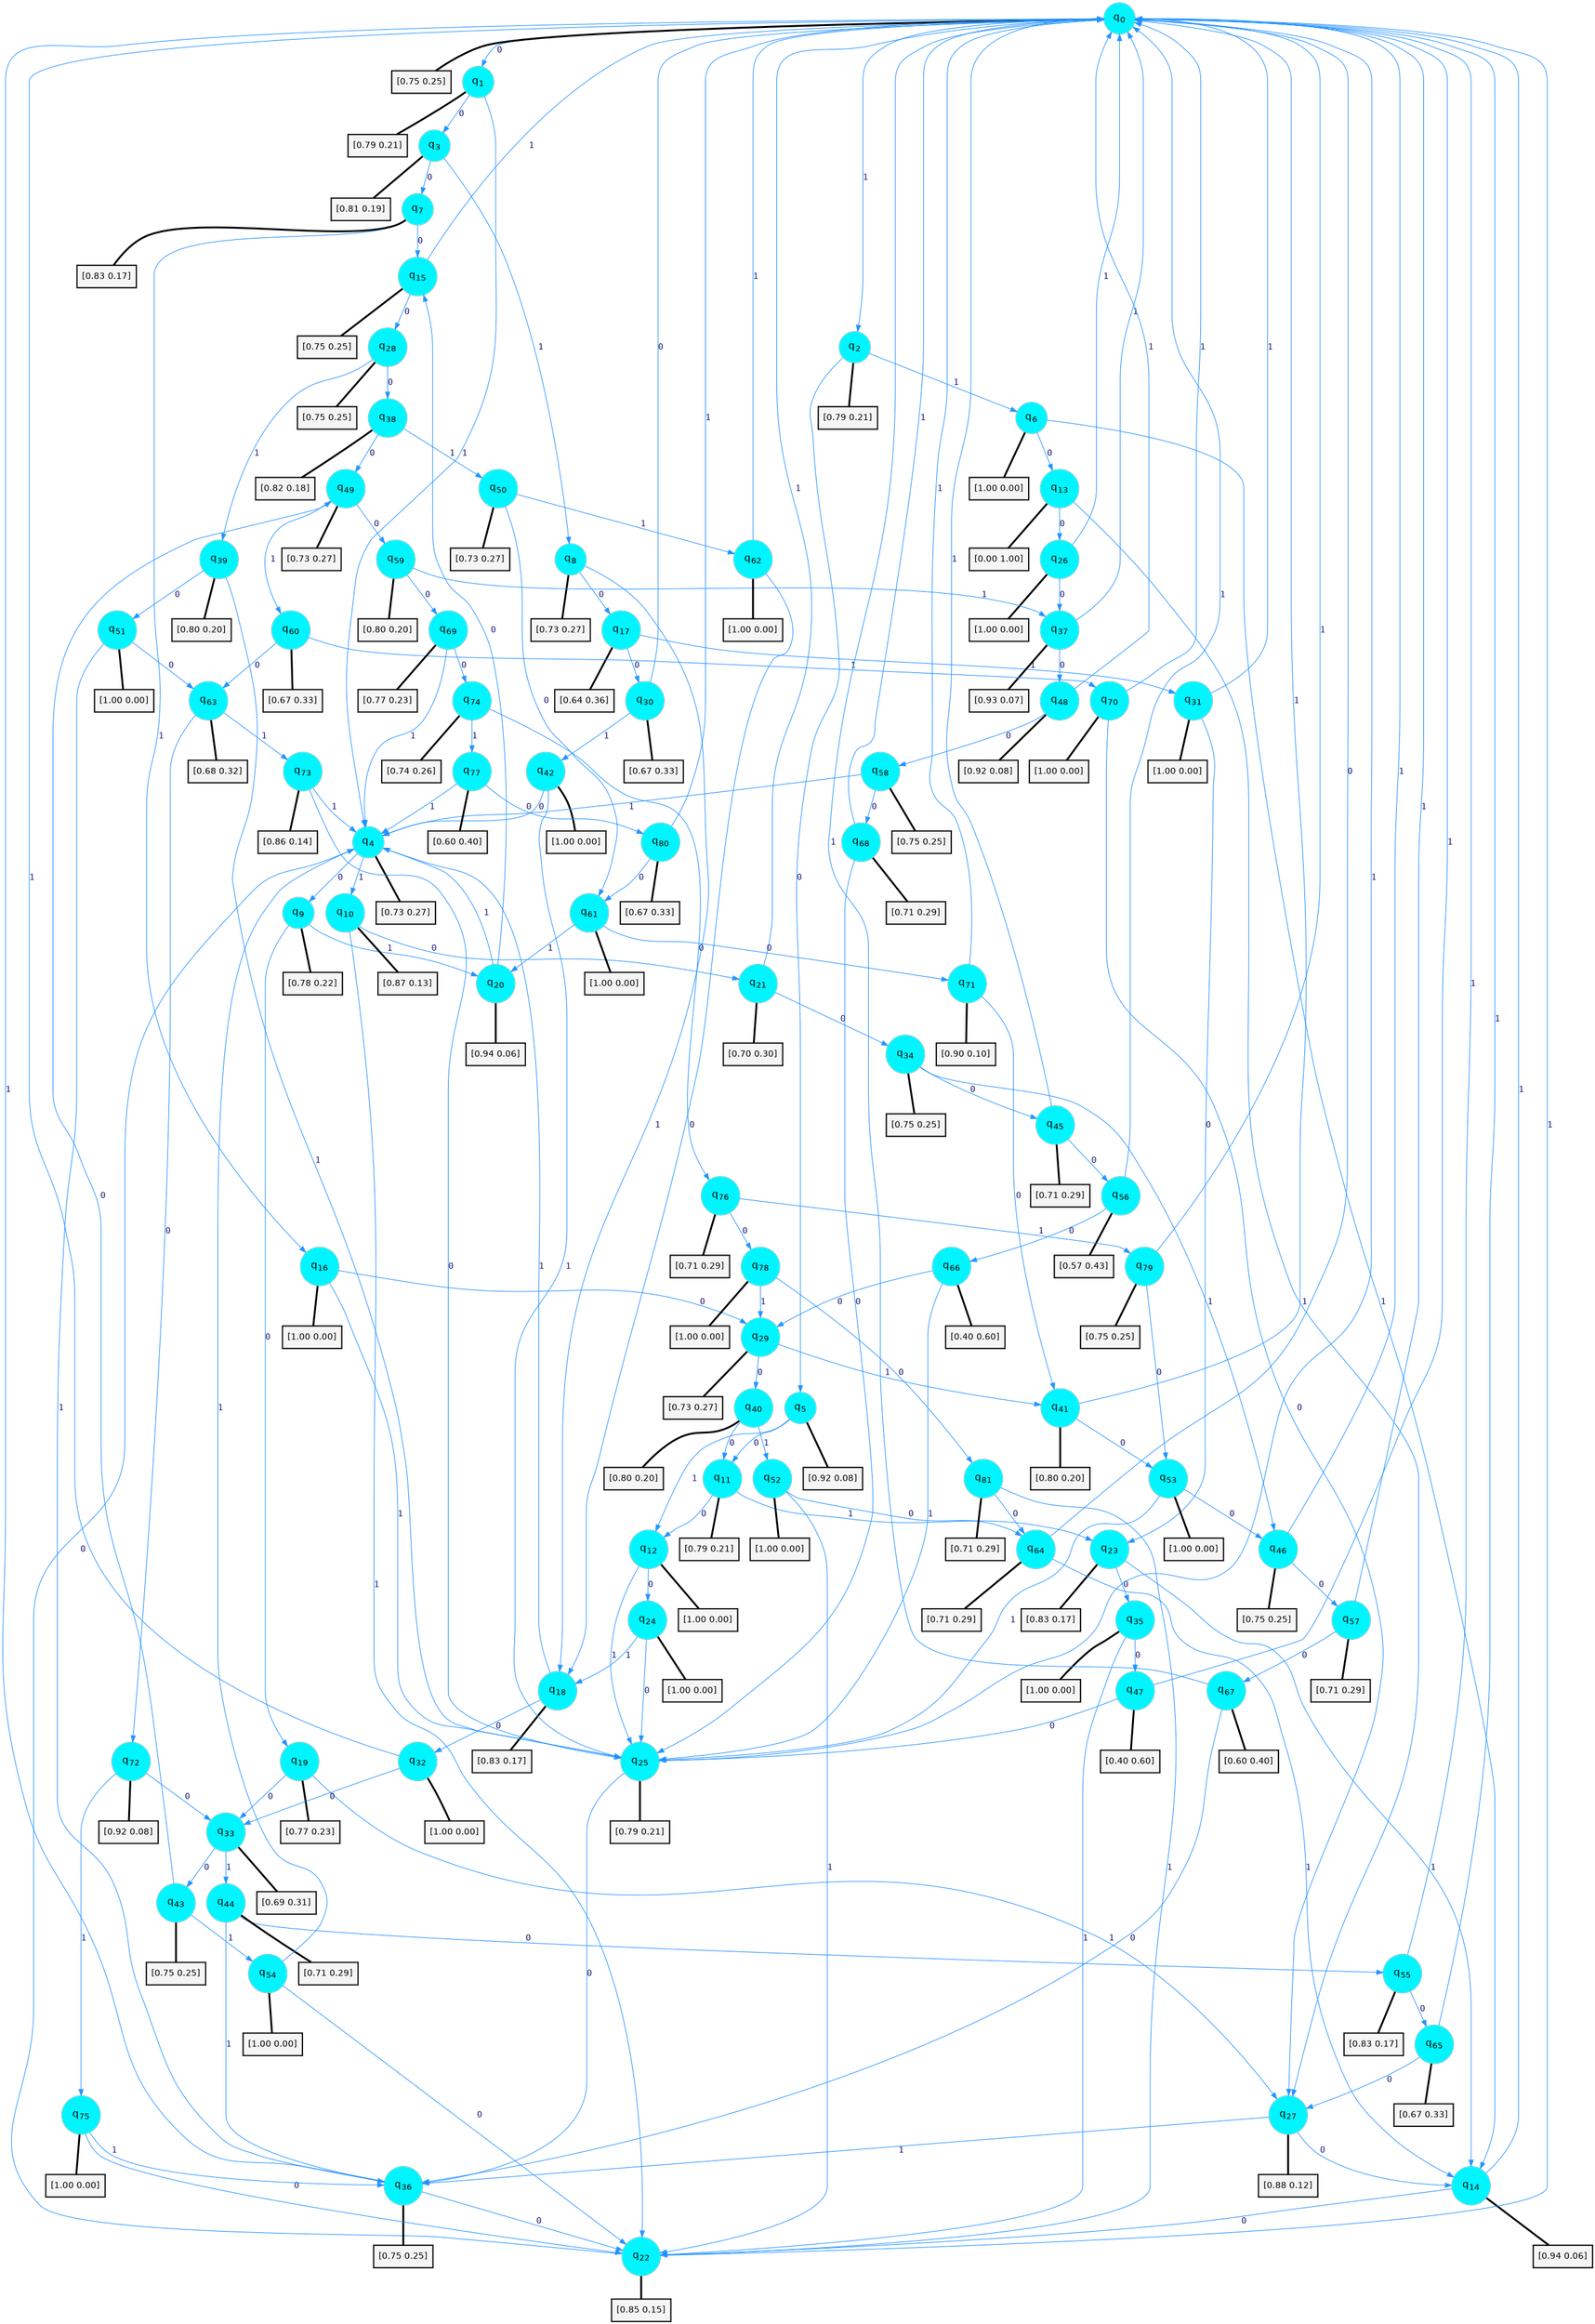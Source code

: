 digraph G {
graph [
bgcolor=transparent, dpi=300, rankdir=TD, size="40,25"];
node [
color=gray, fillcolor=turquoise1, fontcolor=black, fontname=Helvetica, fontsize=16, fontweight=bold, shape=circle, style=filled];
edge [
arrowsize=1, color=dodgerblue1, fontcolor=midnightblue, fontname=courier, fontweight=bold, penwidth=1, style=solid, weight=20];
0[label=<q<SUB>0</SUB>>];
1[label=<q<SUB>1</SUB>>];
2[label=<q<SUB>2</SUB>>];
3[label=<q<SUB>3</SUB>>];
4[label=<q<SUB>4</SUB>>];
5[label=<q<SUB>5</SUB>>];
6[label=<q<SUB>6</SUB>>];
7[label=<q<SUB>7</SUB>>];
8[label=<q<SUB>8</SUB>>];
9[label=<q<SUB>9</SUB>>];
10[label=<q<SUB>10</SUB>>];
11[label=<q<SUB>11</SUB>>];
12[label=<q<SUB>12</SUB>>];
13[label=<q<SUB>13</SUB>>];
14[label=<q<SUB>14</SUB>>];
15[label=<q<SUB>15</SUB>>];
16[label=<q<SUB>16</SUB>>];
17[label=<q<SUB>17</SUB>>];
18[label=<q<SUB>18</SUB>>];
19[label=<q<SUB>19</SUB>>];
20[label=<q<SUB>20</SUB>>];
21[label=<q<SUB>21</SUB>>];
22[label=<q<SUB>22</SUB>>];
23[label=<q<SUB>23</SUB>>];
24[label=<q<SUB>24</SUB>>];
25[label=<q<SUB>25</SUB>>];
26[label=<q<SUB>26</SUB>>];
27[label=<q<SUB>27</SUB>>];
28[label=<q<SUB>28</SUB>>];
29[label=<q<SUB>29</SUB>>];
30[label=<q<SUB>30</SUB>>];
31[label=<q<SUB>31</SUB>>];
32[label=<q<SUB>32</SUB>>];
33[label=<q<SUB>33</SUB>>];
34[label=<q<SUB>34</SUB>>];
35[label=<q<SUB>35</SUB>>];
36[label=<q<SUB>36</SUB>>];
37[label=<q<SUB>37</SUB>>];
38[label=<q<SUB>38</SUB>>];
39[label=<q<SUB>39</SUB>>];
40[label=<q<SUB>40</SUB>>];
41[label=<q<SUB>41</SUB>>];
42[label=<q<SUB>42</SUB>>];
43[label=<q<SUB>43</SUB>>];
44[label=<q<SUB>44</SUB>>];
45[label=<q<SUB>45</SUB>>];
46[label=<q<SUB>46</SUB>>];
47[label=<q<SUB>47</SUB>>];
48[label=<q<SUB>48</SUB>>];
49[label=<q<SUB>49</SUB>>];
50[label=<q<SUB>50</SUB>>];
51[label=<q<SUB>51</SUB>>];
52[label=<q<SUB>52</SUB>>];
53[label=<q<SUB>53</SUB>>];
54[label=<q<SUB>54</SUB>>];
55[label=<q<SUB>55</SUB>>];
56[label=<q<SUB>56</SUB>>];
57[label=<q<SUB>57</SUB>>];
58[label=<q<SUB>58</SUB>>];
59[label=<q<SUB>59</SUB>>];
60[label=<q<SUB>60</SUB>>];
61[label=<q<SUB>61</SUB>>];
62[label=<q<SUB>62</SUB>>];
63[label=<q<SUB>63</SUB>>];
64[label=<q<SUB>64</SUB>>];
65[label=<q<SUB>65</SUB>>];
66[label=<q<SUB>66</SUB>>];
67[label=<q<SUB>67</SUB>>];
68[label=<q<SUB>68</SUB>>];
69[label=<q<SUB>69</SUB>>];
70[label=<q<SUB>70</SUB>>];
71[label=<q<SUB>71</SUB>>];
72[label=<q<SUB>72</SUB>>];
73[label=<q<SUB>73</SUB>>];
74[label=<q<SUB>74</SUB>>];
75[label=<q<SUB>75</SUB>>];
76[label=<q<SUB>76</SUB>>];
77[label=<q<SUB>77</SUB>>];
78[label=<q<SUB>78</SUB>>];
79[label=<q<SUB>79</SUB>>];
80[label=<q<SUB>80</SUB>>];
81[label=<q<SUB>81</SUB>>];
82[label="[0.75 0.25]", shape=box,fontcolor=black, fontname=Helvetica, fontsize=14, penwidth=2, fillcolor=whitesmoke,color=black];
83[label="[0.79 0.21]", shape=box,fontcolor=black, fontname=Helvetica, fontsize=14, penwidth=2, fillcolor=whitesmoke,color=black];
84[label="[0.79 0.21]", shape=box,fontcolor=black, fontname=Helvetica, fontsize=14, penwidth=2, fillcolor=whitesmoke,color=black];
85[label="[0.81 0.19]", shape=box,fontcolor=black, fontname=Helvetica, fontsize=14, penwidth=2, fillcolor=whitesmoke,color=black];
86[label="[0.73 0.27]", shape=box,fontcolor=black, fontname=Helvetica, fontsize=14, penwidth=2, fillcolor=whitesmoke,color=black];
87[label="[0.92 0.08]", shape=box,fontcolor=black, fontname=Helvetica, fontsize=14, penwidth=2, fillcolor=whitesmoke,color=black];
88[label="[1.00 0.00]", shape=box,fontcolor=black, fontname=Helvetica, fontsize=14, penwidth=2, fillcolor=whitesmoke,color=black];
89[label="[0.83 0.17]", shape=box,fontcolor=black, fontname=Helvetica, fontsize=14, penwidth=2, fillcolor=whitesmoke,color=black];
90[label="[0.73 0.27]", shape=box,fontcolor=black, fontname=Helvetica, fontsize=14, penwidth=2, fillcolor=whitesmoke,color=black];
91[label="[0.78 0.22]", shape=box,fontcolor=black, fontname=Helvetica, fontsize=14, penwidth=2, fillcolor=whitesmoke,color=black];
92[label="[0.87 0.13]", shape=box,fontcolor=black, fontname=Helvetica, fontsize=14, penwidth=2, fillcolor=whitesmoke,color=black];
93[label="[0.79 0.21]", shape=box,fontcolor=black, fontname=Helvetica, fontsize=14, penwidth=2, fillcolor=whitesmoke,color=black];
94[label="[1.00 0.00]", shape=box,fontcolor=black, fontname=Helvetica, fontsize=14, penwidth=2, fillcolor=whitesmoke,color=black];
95[label="[0.00 1.00]", shape=box,fontcolor=black, fontname=Helvetica, fontsize=14, penwidth=2, fillcolor=whitesmoke,color=black];
96[label="[0.94 0.06]", shape=box,fontcolor=black, fontname=Helvetica, fontsize=14, penwidth=2, fillcolor=whitesmoke,color=black];
97[label="[0.75 0.25]", shape=box,fontcolor=black, fontname=Helvetica, fontsize=14, penwidth=2, fillcolor=whitesmoke,color=black];
98[label="[1.00 0.00]", shape=box,fontcolor=black, fontname=Helvetica, fontsize=14, penwidth=2, fillcolor=whitesmoke,color=black];
99[label="[0.64 0.36]", shape=box,fontcolor=black, fontname=Helvetica, fontsize=14, penwidth=2, fillcolor=whitesmoke,color=black];
100[label="[0.83 0.17]", shape=box,fontcolor=black, fontname=Helvetica, fontsize=14, penwidth=2, fillcolor=whitesmoke,color=black];
101[label="[0.77 0.23]", shape=box,fontcolor=black, fontname=Helvetica, fontsize=14, penwidth=2, fillcolor=whitesmoke,color=black];
102[label="[0.94 0.06]", shape=box,fontcolor=black, fontname=Helvetica, fontsize=14, penwidth=2, fillcolor=whitesmoke,color=black];
103[label="[0.70 0.30]", shape=box,fontcolor=black, fontname=Helvetica, fontsize=14, penwidth=2, fillcolor=whitesmoke,color=black];
104[label="[0.85 0.15]", shape=box,fontcolor=black, fontname=Helvetica, fontsize=14, penwidth=2, fillcolor=whitesmoke,color=black];
105[label="[0.83 0.17]", shape=box,fontcolor=black, fontname=Helvetica, fontsize=14, penwidth=2, fillcolor=whitesmoke,color=black];
106[label="[1.00 0.00]", shape=box,fontcolor=black, fontname=Helvetica, fontsize=14, penwidth=2, fillcolor=whitesmoke,color=black];
107[label="[0.79 0.21]", shape=box,fontcolor=black, fontname=Helvetica, fontsize=14, penwidth=2, fillcolor=whitesmoke,color=black];
108[label="[1.00 0.00]", shape=box,fontcolor=black, fontname=Helvetica, fontsize=14, penwidth=2, fillcolor=whitesmoke,color=black];
109[label="[0.88 0.12]", shape=box,fontcolor=black, fontname=Helvetica, fontsize=14, penwidth=2, fillcolor=whitesmoke,color=black];
110[label="[0.75 0.25]", shape=box,fontcolor=black, fontname=Helvetica, fontsize=14, penwidth=2, fillcolor=whitesmoke,color=black];
111[label="[0.73 0.27]", shape=box,fontcolor=black, fontname=Helvetica, fontsize=14, penwidth=2, fillcolor=whitesmoke,color=black];
112[label="[0.67 0.33]", shape=box,fontcolor=black, fontname=Helvetica, fontsize=14, penwidth=2, fillcolor=whitesmoke,color=black];
113[label="[1.00 0.00]", shape=box,fontcolor=black, fontname=Helvetica, fontsize=14, penwidth=2, fillcolor=whitesmoke,color=black];
114[label="[1.00 0.00]", shape=box,fontcolor=black, fontname=Helvetica, fontsize=14, penwidth=2, fillcolor=whitesmoke,color=black];
115[label="[0.69 0.31]", shape=box,fontcolor=black, fontname=Helvetica, fontsize=14, penwidth=2, fillcolor=whitesmoke,color=black];
116[label="[0.75 0.25]", shape=box,fontcolor=black, fontname=Helvetica, fontsize=14, penwidth=2, fillcolor=whitesmoke,color=black];
117[label="[1.00 0.00]", shape=box,fontcolor=black, fontname=Helvetica, fontsize=14, penwidth=2, fillcolor=whitesmoke,color=black];
118[label="[0.75 0.25]", shape=box,fontcolor=black, fontname=Helvetica, fontsize=14, penwidth=2, fillcolor=whitesmoke,color=black];
119[label="[0.93 0.07]", shape=box,fontcolor=black, fontname=Helvetica, fontsize=14, penwidth=2, fillcolor=whitesmoke,color=black];
120[label="[0.82 0.18]", shape=box,fontcolor=black, fontname=Helvetica, fontsize=14, penwidth=2, fillcolor=whitesmoke,color=black];
121[label="[0.80 0.20]", shape=box,fontcolor=black, fontname=Helvetica, fontsize=14, penwidth=2, fillcolor=whitesmoke,color=black];
122[label="[0.80 0.20]", shape=box,fontcolor=black, fontname=Helvetica, fontsize=14, penwidth=2, fillcolor=whitesmoke,color=black];
123[label="[0.80 0.20]", shape=box,fontcolor=black, fontname=Helvetica, fontsize=14, penwidth=2, fillcolor=whitesmoke,color=black];
124[label="[1.00 0.00]", shape=box,fontcolor=black, fontname=Helvetica, fontsize=14, penwidth=2, fillcolor=whitesmoke,color=black];
125[label="[0.75 0.25]", shape=box,fontcolor=black, fontname=Helvetica, fontsize=14, penwidth=2, fillcolor=whitesmoke,color=black];
126[label="[0.71 0.29]", shape=box,fontcolor=black, fontname=Helvetica, fontsize=14, penwidth=2, fillcolor=whitesmoke,color=black];
127[label="[0.71 0.29]", shape=box,fontcolor=black, fontname=Helvetica, fontsize=14, penwidth=2, fillcolor=whitesmoke,color=black];
128[label="[0.75 0.25]", shape=box,fontcolor=black, fontname=Helvetica, fontsize=14, penwidth=2, fillcolor=whitesmoke,color=black];
129[label="[0.40 0.60]", shape=box,fontcolor=black, fontname=Helvetica, fontsize=14, penwidth=2, fillcolor=whitesmoke,color=black];
130[label="[0.92 0.08]", shape=box,fontcolor=black, fontname=Helvetica, fontsize=14, penwidth=2, fillcolor=whitesmoke,color=black];
131[label="[0.73 0.27]", shape=box,fontcolor=black, fontname=Helvetica, fontsize=14, penwidth=2, fillcolor=whitesmoke,color=black];
132[label="[0.73 0.27]", shape=box,fontcolor=black, fontname=Helvetica, fontsize=14, penwidth=2, fillcolor=whitesmoke,color=black];
133[label="[1.00 0.00]", shape=box,fontcolor=black, fontname=Helvetica, fontsize=14, penwidth=2, fillcolor=whitesmoke,color=black];
134[label="[1.00 0.00]", shape=box,fontcolor=black, fontname=Helvetica, fontsize=14, penwidth=2, fillcolor=whitesmoke,color=black];
135[label="[1.00 0.00]", shape=box,fontcolor=black, fontname=Helvetica, fontsize=14, penwidth=2, fillcolor=whitesmoke,color=black];
136[label="[1.00 0.00]", shape=box,fontcolor=black, fontname=Helvetica, fontsize=14, penwidth=2, fillcolor=whitesmoke,color=black];
137[label="[0.83 0.17]", shape=box,fontcolor=black, fontname=Helvetica, fontsize=14, penwidth=2, fillcolor=whitesmoke,color=black];
138[label="[0.57 0.43]", shape=box,fontcolor=black, fontname=Helvetica, fontsize=14, penwidth=2, fillcolor=whitesmoke,color=black];
139[label="[0.71 0.29]", shape=box,fontcolor=black, fontname=Helvetica, fontsize=14, penwidth=2, fillcolor=whitesmoke,color=black];
140[label="[0.75 0.25]", shape=box,fontcolor=black, fontname=Helvetica, fontsize=14, penwidth=2, fillcolor=whitesmoke,color=black];
141[label="[0.80 0.20]", shape=box,fontcolor=black, fontname=Helvetica, fontsize=14, penwidth=2, fillcolor=whitesmoke,color=black];
142[label="[0.67 0.33]", shape=box,fontcolor=black, fontname=Helvetica, fontsize=14, penwidth=2, fillcolor=whitesmoke,color=black];
143[label="[1.00 0.00]", shape=box,fontcolor=black, fontname=Helvetica, fontsize=14, penwidth=2, fillcolor=whitesmoke,color=black];
144[label="[1.00 0.00]", shape=box,fontcolor=black, fontname=Helvetica, fontsize=14, penwidth=2, fillcolor=whitesmoke,color=black];
145[label="[0.68 0.32]", shape=box,fontcolor=black, fontname=Helvetica, fontsize=14, penwidth=2, fillcolor=whitesmoke,color=black];
146[label="[0.71 0.29]", shape=box,fontcolor=black, fontname=Helvetica, fontsize=14, penwidth=2, fillcolor=whitesmoke,color=black];
147[label="[0.67 0.33]", shape=box,fontcolor=black, fontname=Helvetica, fontsize=14, penwidth=2, fillcolor=whitesmoke,color=black];
148[label="[0.40 0.60]", shape=box,fontcolor=black, fontname=Helvetica, fontsize=14, penwidth=2, fillcolor=whitesmoke,color=black];
149[label="[0.60 0.40]", shape=box,fontcolor=black, fontname=Helvetica, fontsize=14, penwidth=2, fillcolor=whitesmoke,color=black];
150[label="[0.71 0.29]", shape=box,fontcolor=black, fontname=Helvetica, fontsize=14, penwidth=2, fillcolor=whitesmoke,color=black];
151[label="[0.77 0.23]", shape=box,fontcolor=black, fontname=Helvetica, fontsize=14, penwidth=2, fillcolor=whitesmoke,color=black];
152[label="[1.00 0.00]", shape=box,fontcolor=black, fontname=Helvetica, fontsize=14, penwidth=2, fillcolor=whitesmoke,color=black];
153[label="[0.90 0.10]", shape=box,fontcolor=black, fontname=Helvetica, fontsize=14, penwidth=2, fillcolor=whitesmoke,color=black];
154[label="[0.92 0.08]", shape=box,fontcolor=black, fontname=Helvetica, fontsize=14, penwidth=2, fillcolor=whitesmoke,color=black];
155[label="[0.86 0.14]", shape=box,fontcolor=black, fontname=Helvetica, fontsize=14, penwidth=2, fillcolor=whitesmoke,color=black];
156[label="[0.74 0.26]", shape=box,fontcolor=black, fontname=Helvetica, fontsize=14, penwidth=2, fillcolor=whitesmoke,color=black];
157[label="[1.00 0.00]", shape=box,fontcolor=black, fontname=Helvetica, fontsize=14, penwidth=2, fillcolor=whitesmoke,color=black];
158[label="[0.71 0.29]", shape=box,fontcolor=black, fontname=Helvetica, fontsize=14, penwidth=2, fillcolor=whitesmoke,color=black];
159[label="[0.60 0.40]", shape=box,fontcolor=black, fontname=Helvetica, fontsize=14, penwidth=2, fillcolor=whitesmoke,color=black];
160[label="[1.00 0.00]", shape=box,fontcolor=black, fontname=Helvetica, fontsize=14, penwidth=2, fillcolor=whitesmoke,color=black];
161[label="[0.75 0.25]", shape=box,fontcolor=black, fontname=Helvetica, fontsize=14, penwidth=2, fillcolor=whitesmoke,color=black];
162[label="[0.67 0.33]", shape=box,fontcolor=black, fontname=Helvetica, fontsize=14, penwidth=2, fillcolor=whitesmoke,color=black];
163[label="[0.71 0.29]", shape=box,fontcolor=black, fontname=Helvetica, fontsize=14, penwidth=2, fillcolor=whitesmoke,color=black];
0->1 [label=0];
0->2 [label=1];
0->82 [arrowhead=none, penwidth=3,color=black];
1->3 [label=0];
1->4 [label=1];
1->83 [arrowhead=none, penwidth=3,color=black];
2->5 [label=0];
2->6 [label=1];
2->84 [arrowhead=none, penwidth=3,color=black];
3->7 [label=0];
3->8 [label=1];
3->85 [arrowhead=none, penwidth=3,color=black];
4->9 [label=0];
4->10 [label=1];
4->86 [arrowhead=none, penwidth=3,color=black];
5->11 [label=0];
5->12 [label=1];
5->87 [arrowhead=none, penwidth=3,color=black];
6->13 [label=0];
6->14 [label=1];
6->88 [arrowhead=none, penwidth=3,color=black];
7->15 [label=0];
7->16 [label=1];
7->89 [arrowhead=none, penwidth=3,color=black];
8->17 [label=0];
8->18 [label=1];
8->90 [arrowhead=none, penwidth=3,color=black];
9->19 [label=0];
9->20 [label=1];
9->91 [arrowhead=none, penwidth=3,color=black];
10->21 [label=0];
10->22 [label=1];
10->92 [arrowhead=none, penwidth=3,color=black];
11->12 [label=0];
11->23 [label=1];
11->93 [arrowhead=none, penwidth=3,color=black];
12->24 [label=0];
12->25 [label=1];
12->94 [arrowhead=none, penwidth=3,color=black];
13->26 [label=0];
13->27 [label=1];
13->95 [arrowhead=none, penwidth=3,color=black];
14->22 [label=0];
14->0 [label=1];
14->96 [arrowhead=none, penwidth=3,color=black];
15->28 [label=0];
15->0 [label=1];
15->97 [arrowhead=none, penwidth=3,color=black];
16->29 [label=0];
16->25 [label=1];
16->98 [arrowhead=none, penwidth=3,color=black];
17->30 [label=0];
17->31 [label=1];
17->99 [arrowhead=none, penwidth=3,color=black];
18->32 [label=0];
18->4 [label=1];
18->100 [arrowhead=none, penwidth=3,color=black];
19->33 [label=0];
19->27 [label=1];
19->101 [arrowhead=none, penwidth=3,color=black];
20->15 [label=0];
20->4 [label=1];
20->102 [arrowhead=none, penwidth=3,color=black];
21->34 [label=0];
21->0 [label=1];
21->103 [arrowhead=none, penwidth=3,color=black];
22->4 [label=0];
22->0 [label=1];
22->104 [arrowhead=none, penwidth=3,color=black];
23->35 [label=0];
23->14 [label=1];
23->105 [arrowhead=none, penwidth=3,color=black];
24->25 [label=0];
24->18 [label=1];
24->106 [arrowhead=none, penwidth=3,color=black];
25->36 [label=0];
25->0 [label=1];
25->107 [arrowhead=none, penwidth=3,color=black];
26->37 [label=0];
26->0 [label=1];
26->108 [arrowhead=none, penwidth=3,color=black];
27->14 [label=0];
27->36 [label=1];
27->109 [arrowhead=none, penwidth=3,color=black];
28->38 [label=0];
28->39 [label=1];
28->110 [arrowhead=none, penwidth=3,color=black];
29->40 [label=0];
29->41 [label=1];
29->111 [arrowhead=none, penwidth=3,color=black];
30->0 [label=0];
30->42 [label=1];
30->112 [arrowhead=none, penwidth=3,color=black];
31->23 [label=0];
31->0 [label=1];
31->113 [arrowhead=none, penwidth=3,color=black];
32->33 [label=0];
32->0 [label=1];
32->114 [arrowhead=none, penwidth=3,color=black];
33->43 [label=0];
33->44 [label=1];
33->115 [arrowhead=none, penwidth=3,color=black];
34->45 [label=0];
34->46 [label=1];
34->116 [arrowhead=none, penwidth=3,color=black];
35->47 [label=0];
35->22 [label=1];
35->117 [arrowhead=none, penwidth=3,color=black];
36->22 [label=0];
36->0 [label=1];
36->118 [arrowhead=none, penwidth=3,color=black];
37->48 [label=0];
37->0 [label=1];
37->119 [arrowhead=none, penwidth=3,color=black];
38->49 [label=0];
38->50 [label=1];
38->120 [arrowhead=none, penwidth=3,color=black];
39->51 [label=0];
39->25 [label=1];
39->121 [arrowhead=none, penwidth=3,color=black];
40->11 [label=0];
40->52 [label=1];
40->122 [arrowhead=none, penwidth=3,color=black];
41->53 [label=0];
41->0 [label=1];
41->123 [arrowhead=none, penwidth=3,color=black];
42->4 [label=0];
42->25 [label=1];
42->124 [arrowhead=none, penwidth=3,color=black];
43->49 [label=0];
43->54 [label=1];
43->125 [arrowhead=none, penwidth=3,color=black];
44->55 [label=0];
44->36 [label=1];
44->126 [arrowhead=none, penwidth=3,color=black];
45->56 [label=0];
45->0 [label=1];
45->127 [arrowhead=none, penwidth=3,color=black];
46->57 [label=0];
46->0 [label=1];
46->128 [arrowhead=none, penwidth=3,color=black];
47->25 [label=0];
47->0 [label=1];
47->129 [arrowhead=none, penwidth=3,color=black];
48->58 [label=0];
48->0 [label=1];
48->130 [arrowhead=none, penwidth=3,color=black];
49->59 [label=0];
49->60 [label=1];
49->131 [arrowhead=none, penwidth=3,color=black];
50->61 [label=0];
50->62 [label=1];
50->132 [arrowhead=none, penwidth=3,color=black];
51->63 [label=0];
51->36 [label=1];
51->133 [arrowhead=none, penwidth=3,color=black];
52->64 [label=0];
52->22 [label=1];
52->134 [arrowhead=none, penwidth=3,color=black];
53->46 [label=0];
53->25 [label=1];
53->135 [arrowhead=none, penwidth=3,color=black];
54->22 [label=0];
54->4 [label=1];
54->136 [arrowhead=none, penwidth=3,color=black];
55->65 [label=0];
55->0 [label=1];
55->137 [arrowhead=none, penwidth=3,color=black];
56->66 [label=0];
56->0 [label=1];
56->138 [arrowhead=none, penwidth=3,color=black];
57->67 [label=0];
57->0 [label=1];
57->139 [arrowhead=none, penwidth=3,color=black];
58->68 [label=0];
58->4 [label=1];
58->140 [arrowhead=none, penwidth=3,color=black];
59->69 [label=0];
59->37 [label=1];
59->141 [arrowhead=none, penwidth=3,color=black];
60->63 [label=0];
60->70 [label=1];
60->142 [arrowhead=none, penwidth=3,color=black];
61->71 [label=0];
61->20 [label=1];
61->143 [arrowhead=none, penwidth=3,color=black];
62->18 [label=0];
62->0 [label=1];
62->144 [arrowhead=none, penwidth=3,color=black];
63->72 [label=0];
63->73 [label=1];
63->145 [arrowhead=none, penwidth=3,color=black];
64->0 [label=0];
64->14 [label=1];
64->146 [arrowhead=none, penwidth=3,color=black];
65->27 [label=0];
65->0 [label=1];
65->147 [arrowhead=none, penwidth=3,color=black];
66->29 [label=0];
66->25 [label=1];
66->148 [arrowhead=none, penwidth=3,color=black];
67->36 [label=0];
67->0 [label=1];
67->149 [arrowhead=none, penwidth=3,color=black];
68->25 [label=0];
68->0 [label=1];
68->150 [arrowhead=none, penwidth=3,color=black];
69->74 [label=0];
69->4 [label=1];
69->151 [arrowhead=none, penwidth=3,color=black];
70->27 [label=0];
70->0 [label=1];
70->152 [arrowhead=none, penwidth=3,color=black];
71->41 [label=0];
71->0 [label=1];
71->153 [arrowhead=none, penwidth=3,color=black];
72->33 [label=0];
72->75 [label=1];
72->154 [arrowhead=none, penwidth=3,color=black];
73->25 [label=0];
73->4 [label=1];
73->155 [arrowhead=none, penwidth=3,color=black];
74->76 [label=0];
74->77 [label=1];
74->156 [arrowhead=none, penwidth=3,color=black];
75->22 [label=0];
75->36 [label=1];
75->157 [arrowhead=none, penwidth=3,color=black];
76->78 [label=0];
76->79 [label=1];
76->158 [arrowhead=none, penwidth=3,color=black];
77->80 [label=0];
77->4 [label=1];
77->159 [arrowhead=none, penwidth=3,color=black];
78->81 [label=0];
78->29 [label=1];
78->160 [arrowhead=none, penwidth=3,color=black];
79->53 [label=0];
79->0 [label=1];
79->161 [arrowhead=none, penwidth=3,color=black];
80->61 [label=0];
80->0 [label=1];
80->162 [arrowhead=none, penwidth=3,color=black];
81->64 [label=0];
81->22 [label=1];
81->163 [arrowhead=none, penwidth=3,color=black];
}

